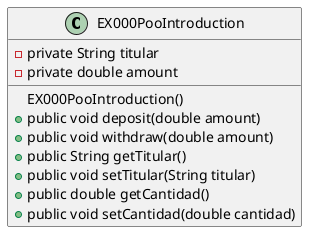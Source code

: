 @startuml

class EX000PooIntroduction {
-private String titular
-private double amount
EX000PooIntroduction()
+public void deposit(double amount)
+public void withdraw(double amount)
+public String getTitular()
+public void setTitular(String titular)
+public double getCantidad()
+public void setCantidad(double cantidad)
}
@enduml